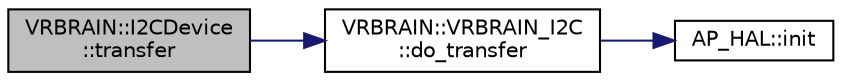 digraph "VRBRAIN::I2CDevice::transfer"
{
 // INTERACTIVE_SVG=YES
  edge [fontname="Helvetica",fontsize="10",labelfontname="Helvetica",labelfontsize="10"];
  node [fontname="Helvetica",fontsize="10",shape=record];
  rankdir="LR";
  Node1 [label="VRBRAIN::I2CDevice\l::transfer",height=0.2,width=0.4,color="black", fillcolor="grey75", style="filled", fontcolor="black"];
  Node1 -> Node2 [color="midnightblue",fontsize="10",style="solid",fontname="Helvetica"];
  Node2 [label="VRBRAIN::VRBRAIN_I2C\l::do_transfer",height=0.2,width=0.4,color="black", fillcolor="white", style="filled",URL="$classVRBRAIN_1_1VRBRAIN__I2C.html#a1873817ca177d3d99d679f438f6ed652"];
  Node2 -> Node3 [color="midnightblue",fontsize="10",style="solid",fontname="Helvetica"];
  Node3 [label="AP_HAL::init",height=0.2,width=0.4,color="black", fillcolor="white", style="filled",URL="$namespaceAP__HAL.html#a87c4d9884f23daecd717a2cb4fa114c1"];
}
